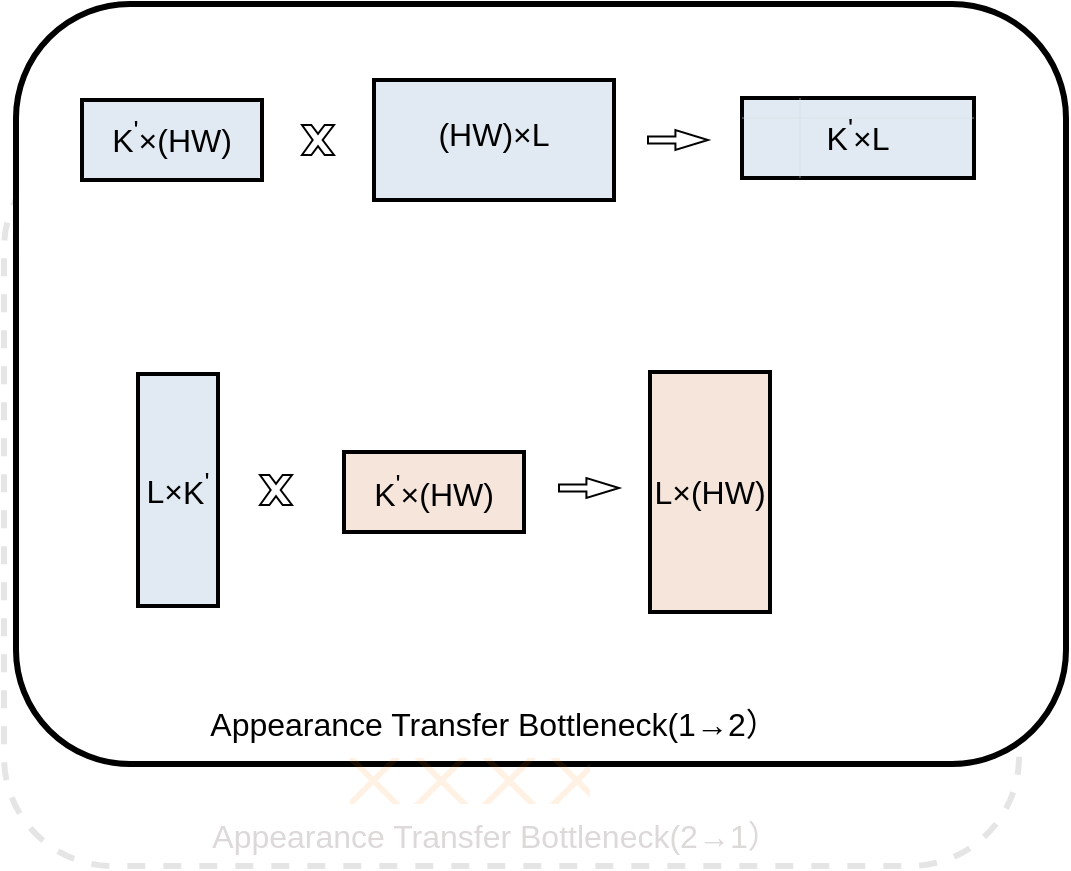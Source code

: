 <mxfile version="16.2.2" type="github">
  <diagram id="7XtfOpuD7Q2xYhAB9W4s" name="第 1 页">
    <mxGraphModel dx="782" dy="540" grid="1" gridSize="10" guides="1" tooltips="1" connect="1" arrows="1" fold="1" page="1" pageScale="1" pageWidth="827" pageHeight="1169" math="0" shadow="0">
      <root>
        <mxCell id="0" />
        <mxCell id="1" parent="0" />
        <mxCell id="jSd13r3pANXuDsG4-nZU-106" value="" style="rounded=1;whiteSpace=wrap;html=1;strokeWidth=3;fillColor=none;dashed=1;opacity=10;" parent="1" vertex="1">
          <mxGeometry x="149" y="178" width="507.5" height="363" as="geometry" />
        </mxCell>
        <mxCell id="jSd13r3pANXuDsG4-nZU-1" value="" style="rounded=1;whiteSpace=wrap;html=1;strokeWidth=3;" parent="1" vertex="1">
          <mxGeometry x="155" y="110" width="525" height="380" as="geometry" />
        </mxCell>
        <mxCell id="jSd13r3pANXuDsG4-nZU-8" value="" style="html=1;shadow=0;dashed=0;align=center;verticalAlign=middle;shape=mxgraph.arrows2.arrow;dy=0.64;dx=16.29;notch=0;" parent="1" vertex="1">
          <mxGeometry x="471" y="173" width="30" height="10" as="geometry" />
        </mxCell>
        <mxCell id="jSd13r3pANXuDsG4-nZU-10" value="" style="verticalLabelPosition=bottom;verticalAlign=top;html=1;shape=mxgraph.basic.x" parent="1" vertex="1">
          <mxGeometry x="298" y="170.5" width="16" height="15" as="geometry" />
        </mxCell>
        <mxCell id="jSd13r3pANXuDsG4-nZU-54" value="" style="rounded=0;whiteSpace=wrap;html=1;glass=0;sketch=0;shadow=0;fillColor=#e1eaf2;strokeWidth=2;" parent="1" vertex="1">
          <mxGeometry x="518" y="157" width="116" height="40" as="geometry" />
        </mxCell>
        <mxCell id="jSd13r3pANXuDsG4-nZU-79" value="" style="verticalLabelPosition=bottom;verticalAlign=top;html=1;shape=mxgraph.basic.x" parent="1" vertex="1">
          <mxGeometry x="277" y="345.5" width="16" height="15" as="geometry" />
        </mxCell>
        <mxCell id="jSd13r3pANXuDsG4-nZU-69" value="" style="rounded=0;whiteSpace=wrap;html=1;glass=0;sketch=0;shadow=0;fillColor=#e1eaf2;strokeWidth=2;rotation=90;" parent="1" vertex="1">
          <mxGeometry x="178" y="333" width="116" height="40" as="geometry" />
        </mxCell>
        <mxCell id="jSd13r3pANXuDsG4-nZU-80" value="" style="group" parent="1" vertex="1" connectable="0">
          <mxGeometry x="188" y="156" width="90" height="42" as="geometry" />
        </mxCell>
        <mxCell id="jSd13r3pANXuDsG4-nZU-2" value="" style="rounded=0;whiteSpace=wrap;html=1;glass=0;sketch=0;shadow=0;fillColor=#e1eaf2;strokeWidth=2;" parent="jSd13r3pANXuDsG4-nZU-80" vertex="1">
          <mxGeometry y="2" width="90" height="40" as="geometry" />
        </mxCell>
        <mxCell id="jSd13r3pANXuDsG4-nZU-37" value="&lt;font style=&quot;font-size: 16px&quot; face=&quot;Helvetica&quot;&gt;K&lt;sup&gt;&#39;&lt;/sup&gt;×(HW)&lt;/font&gt;" style="text;html=1;strokeColor=none;fillColor=none;align=center;verticalAlign=middle;whiteSpace=wrap;rounded=0;shadow=0;glass=0;sketch=0;fillStyle=cross-hatch;opacity=30;" parent="jSd13r3pANXuDsG4-nZU-80" vertex="1">
          <mxGeometry x="10" y="5" width="70" height="30" as="geometry" />
        </mxCell>
        <mxCell id="jSd13r3pANXuDsG4-nZU-82" value="" style="rounded=0;whiteSpace=wrap;html=1;glass=0;sketch=0;shadow=0;fillColor=#f6e5db;strokeWidth=2;" parent="1" vertex="1">
          <mxGeometry x="319" y="334" width="90" height="40" as="geometry" />
        </mxCell>
        <mxCell id="jSd13r3pANXuDsG4-nZU-91" value="&lt;font style=&quot;font-size: 16px&quot; face=&quot;Helvetica&quot;&gt;K&lt;sup&gt;&#39;&lt;/sup&gt;×(HW)&lt;/font&gt;" style="text;html=1;strokeColor=none;fillColor=none;align=center;verticalAlign=middle;whiteSpace=wrap;rounded=0;shadow=0;glass=0;sketch=0;fillStyle=cross-hatch;opacity=30;" parent="1" vertex="1">
          <mxGeometry x="329" y="338" width="70" height="30" as="geometry" />
        </mxCell>
        <mxCell id="jSd13r3pANXuDsG4-nZU-93" value="" style="group" parent="1" vertex="1" connectable="0">
          <mxGeometry x="330" y="168" width="196" height="122" as="geometry" />
        </mxCell>
        <mxCell id="jSd13r3pANXuDsG4-nZU-4" value="" style="rounded=0;whiteSpace=wrap;html=1;strokeWidth=2;fillColor=#E1EAF2;" parent="jSd13r3pANXuDsG4-nZU-93" vertex="1">
          <mxGeometry x="4" y="-20" width="120" height="60" as="geometry" />
        </mxCell>
        <mxCell id="jSd13r3pANXuDsG4-nZU-105" value="" style="html=1;shadow=0;dashed=0;align=center;verticalAlign=middle;shape=mxgraph.arrows2.arrow;dy=0.64;dx=16.29;notch=0;" parent="1" vertex="1">
          <mxGeometry x="426.5" y="347" width="30" height="10" as="geometry" />
        </mxCell>
        <mxCell id="jSd13r3pANXuDsG4-nZU-95" value="" style="rounded=0;whiteSpace=wrap;html=1;strokeWidth=2;fillColor=#F6E5DB;rotation=90;" parent="1" vertex="1">
          <mxGeometry x="442" y="324" width="120" height="60" as="geometry" />
        </mxCell>
        <mxCell id="jSd13r3pANXuDsG4-nZU-104" value="&lt;font style=&quot;font-size: 16px&quot;&gt;L&lt;/font&gt;&lt;font style=&quot;font-size: 16px&quot;&gt;&lt;font style=&quot;font-size: 16px&quot;&gt;×&lt;/font&gt;(HW)&lt;/font&gt;" style="text;html=1;strokeColor=none;fillColor=none;align=center;verticalAlign=middle;whiteSpace=wrap;rounded=0;shadow=0;glass=0;sketch=0;fillStyle=cross-hatch;opacity=30;rotation=0;" parent="1" vertex="1">
          <mxGeometry x="467" y="339" width="70" height="30" as="geometry" />
        </mxCell>
        <mxCell id="jSd13r3pANXuDsG4-nZU-77" value="&lt;font style=&quot;font-size: 16px&quot;&gt;L×&lt;/font&gt;&lt;font style=&quot;font-size: 16px&quot;&gt;K&lt;sup&gt;&#39;&lt;/sup&gt;&lt;/font&gt;" style="text;html=1;strokeColor=none;fillColor=none;align=center;verticalAlign=middle;whiteSpace=wrap;rounded=0;shadow=0;glass=0;sketch=0;fillStyle=cross-hatch;opacity=30;rotation=0;" parent="1" vertex="1">
          <mxGeometry x="201" y="337" width="70" height="30" as="geometry" />
        </mxCell>
        <mxCell id="jSd13r3pANXuDsG4-nZU-40" value="&lt;font style=&quot;font-size: 16px&quot;&gt;(HW)&lt;/font&gt;&lt;font style=&quot;font-size: 16px&quot;&gt;×L&lt;/font&gt;" style="text;html=1;strokeColor=none;fillColor=none;align=center;verticalAlign=middle;whiteSpace=wrap;rounded=0;shadow=0;glass=0;sketch=0;fillStyle=cross-hatch;opacity=30;" parent="1" vertex="1">
          <mxGeometry x="359" y="160" width="70" height="30" as="geometry" />
        </mxCell>
        <mxCell id="jSd13r3pANXuDsG4-nZU-56" value="" style="endArrow=none;html=1;rounded=0;entryX=1;entryY=0.25;entryDx=0;entryDy=0;exitX=0;exitY=0.25;exitDx=0;exitDy=0;strokeColor=#d5dce2;opacity=30;" parent="1" edge="1">
          <mxGeometry width="50" height="50" relative="1" as="geometry">
            <mxPoint x="518" y="167" as="sourcePoint" />
            <mxPoint x="634" y="167" as="targetPoint" />
          </mxGeometry>
        </mxCell>
        <mxCell id="jSd13r3pANXuDsG4-nZU-58" value="" style="endArrow=none;html=1;rounded=0;strokeColor=#d5dce2;exitX=0.25;exitY=0;exitDx=0;exitDy=0;entryX=0.25;entryY=1;entryDx=0;entryDy=0;opacity=30;" parent="1" edge="1">
          <mxGeometry width="50" height="50" relative="1" as="geometry">
            <mxPoint x="547" y="157" as="sourcePoint" />
            <mxPoint x="547" y="197" as="targetPoint" />
          </mxGeometry>
        </mxCell>
        <mxCell id="jSd13r3pANXuDsG4-nZU-63" value="&lt;font style=&quot;font-size: 16px&quot;&gt;K&lt;sup&gt;&#39;&lt;/sup&gt;×L&lt;/font&gt;" style="text;html=1;strokeColor=none;fillColor=none;align=center;verticalAlign=middle;whiteSpace=wrap;rounded=0;shadow=0;glass=0;sketch=0;fillStyle=cross-hatch;opacity=30;" parent="1" vertex="1">
          <mxGeometry x="541" y="160" width="70" height="30" as="geometry" />
        </mxCell>
        <mxCell id="H8M6aFFdjHr4lKEAm0NU-12" value="" style="rounded=0;whiteSpace=wrap;html=1;shadow=0;glass=0;dashed=1;sketch=0;fillStyle=cross-hatch;fontFamily=Helvetica;fontSize=16;strokeColor=none;strokeWidth=3;fillColor=#FF8000;gradientColor=none;opacity=10;" vertex="1" parent="1">
          <mxGeometry x="322" y="487" width="120" height="23" as="geometry" />
        </mxCell>
        <mxCell id="H8M6aFFdjHr4lKEAm0NU-14" value="&lt;font color=&quot;#dcd9d8&quot;&gt;Appearance Transfer Bottleneck(2→1）&lt;/font&gt;" style="text;html=1;strokeColor=none;fillColor=none;align=center;verticalAlign=middle;whiteSpace=wrap;rounded=0;shadow=0;glass=0;dashed=1;sketch=0;fillStyle=cross-hatch;fontFamily=Helvetica;fontSize=16;opacity=10;" vertex="1" parent="1">
          <mxGeometry x="235" y="511" width="320" height="30" as="geometry" />
        </mxCell>
        <mxCell id="H8M6aFFdjHr4lKEAm0NU-16" value="Appearance Transfer Bottleneck(1→2）" style="text;html=1;strokeColor=none;fillColor=none;align=center;verticalAlign=middle;whiteSpace=wrap;rounded=0;shadow=0;glass=0;dashed=1;sketch=0;fillStyle=cross-hatch;fontFamily=Helvetica;fontSize=16;opacity=10;" vertex="1" parent="1">
          <mxGeometry x="233.75" y="455" width="320" height="30" as="geometry" />
        </mxCell>
      </root>
    </mxGraphModel>
  </diagram>
</mxfile>
